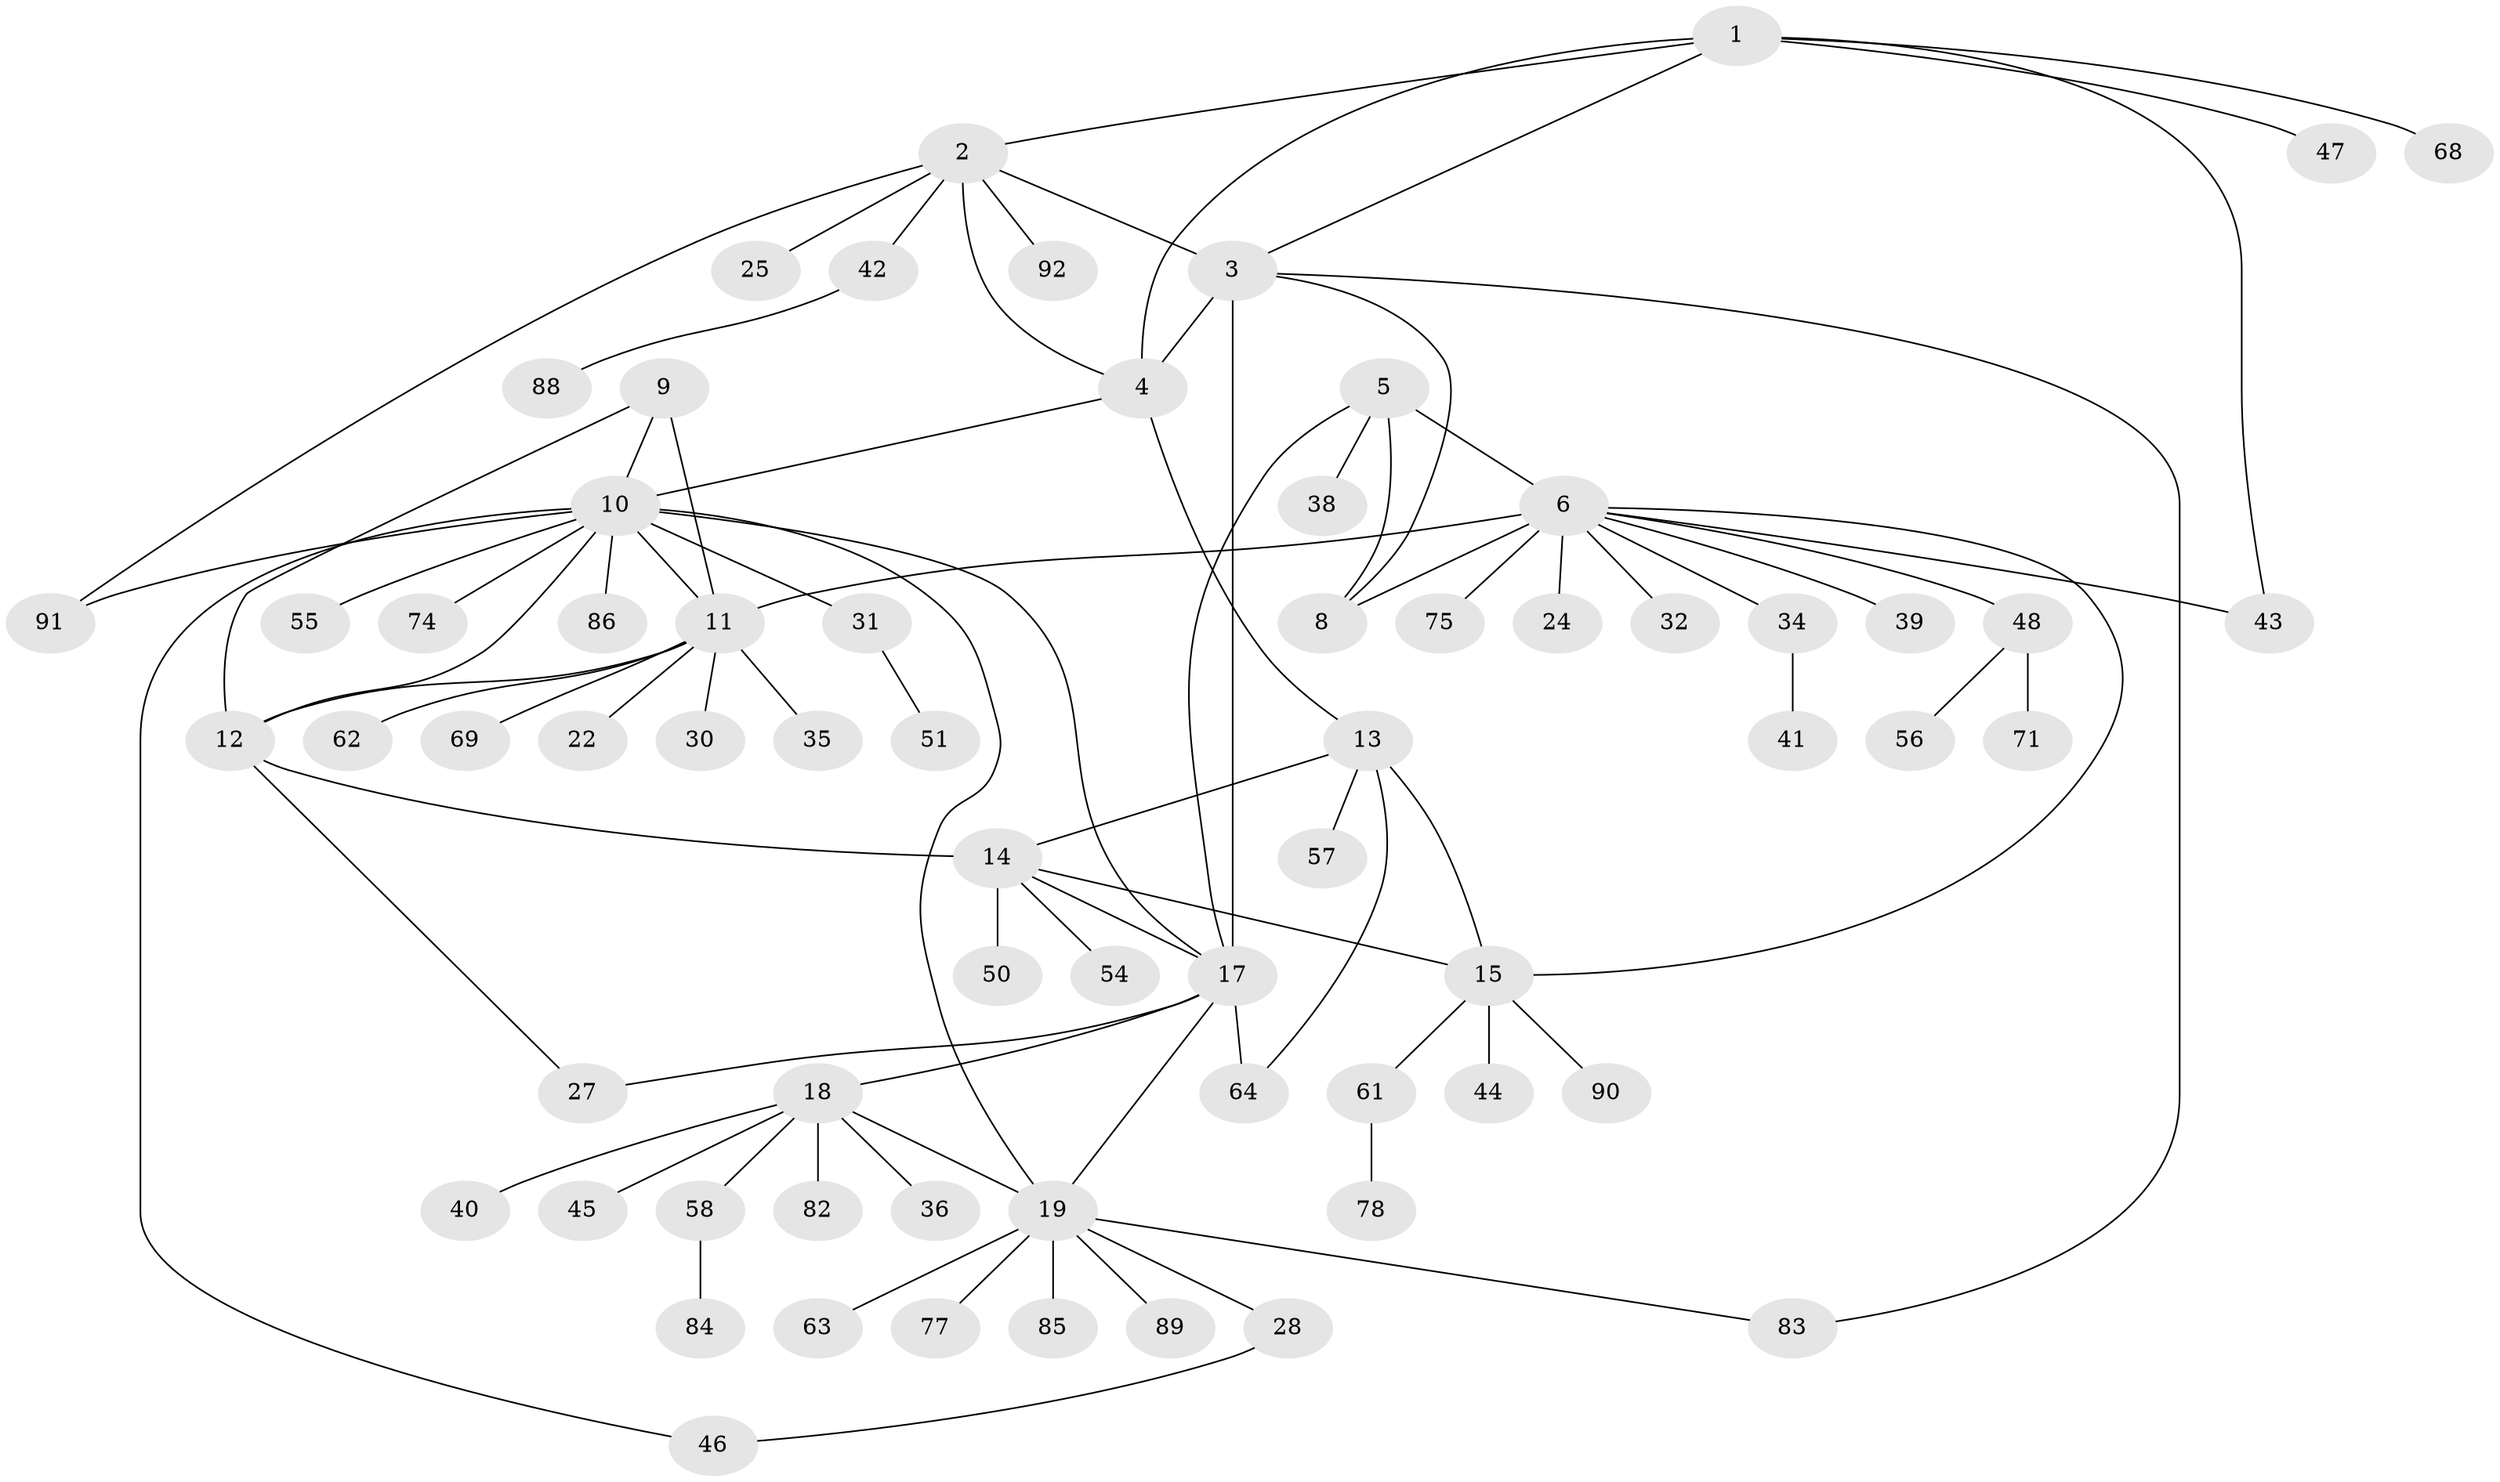 // original degree distribution, {6: 0.05434782608695652, 8: 0.05434782608695652, 5: 0.021739130434782608, 7: 0.010869565217391304, 4: 0.021739130434782608, 11: 0.021739130434782608, 10: 0.021739130434782608, 3: 0.07608695652173914, 2: 0.1956521739130435, 1: 0.5217391304347826}
// Generated by graph-tools (version 1.1) at 2025/42/03/06/25 10:42:07]
// undirected, 67 vertices, 88 edges
graph export_dot {
graph [start="1"]
  node [color=gray90,style=filled];
  1 [super="+21"];
  2 [super="+53"];
  3 [super="+23"];
  4;
  5 [super="+59"];
  6 [super="+7"];
  8 [super="+73"];
  9 [super="+87"];
  10 [super="+37"];
  11 [super="+60"];
  12 [super="+76"];
  13 [super="+52"];
  14 [super="+29"];
  15 [super="+16"];
  17 [super="+70"];
  18 [super="+20"];
  19 [super="+26"];
  22;
  24 [super="+81"];
  25;
  27;
  28 [super="+66"];
  30;
  31 [super="+33"];
  32;
  34;
  35;
  36;
  38;
  39;
  40;
  41;
  42;
  43 [super="+67"];
  44;
  45;
  46 [super="+72"];
  47;
  48 [super="+49"];
  50;
  51;
  54;
  55;
  56;
  57;
  58 [super="+65"];
  61;
  62;
  63;
  64;
  68;
  69;
  71;
  74;
  75 [super="+80"];
  77;
  78 [super="+79"];
  82;
  83;
  84;
  85;
  86;
  88;
  89;
  90;
  91;
  92;
  1 -- 2;
  1 -- 3;
  1 -- 4;
  1 -- 43;
  1 -- 68;
  1 -- 47;
  2 -- 3;
  2 -- 4;
  2 -- 25;
  2 -- 42;
  2 -- 91;
  2 -- 92;
  3 -- 4;
  3 -- 8;
  3 -- 17 [weight=3];
  3 -- 83;
  4 -- 10;
  4 -- 13;
  5 -- 6 [weight=2];
  5 -- 8;
  5 -- 17;
  5 -- 38;
  6 -- 8 [weight=2];
  6 -- 24;
  6 -- 39;
  6 -- 43;
  6 -- 75;
  6 -- 32;
  6 -- 48;
  6 -- 34;
  6 -- 11;
  6 -- 15;
  9 -- 10;
  9 -- 11;
  9 -- 12;
  10 -- 11;
  10 -- 12;
  10 -- 17;
  10 -- 31;
  10 -- 74;
  10 -- 86;
  10 -- 91;
  10 -- 19;
  10 -- 55;
  10 -- 46;
  11 -- 12;
  11 -- 22;
  11 -- 30;
  11 -- 35;
  11 -- 62;
  11 -- 69;
  12 -- 14;
  12 -- 27;
  13 -- 14;
  13 -- 15 [weight=2];
  13 -- 64;
  13 -- 57;
  14 -- 15 [weight=2];
  14 -- 17;
  14 -- 50;
  14 -- 54;
  15 -- 44;
  15 -- 61;
  15 -- 90;
  17 -- 18 [weight=2];
  17 -- 19;
  17 -- 27;
  17 -- 64;
  18 -- 19 [weight=2];
  18 -- 36;
  18 -- 40;
  18 -- 45;
  18 -- 58;
  18 -- 82;
  19 -- 28;
  19 -- 63;
  19 -- 77;
  19 -- 85;
  19 -- 89;
  19 -- 83;
  28 -- 46;
  31 -- 51;
  34 -- 41;
  42 -- 88;
  48 -- 71;
  48 -- 56;
  58 -- 84;
  61 -- 78;
}
